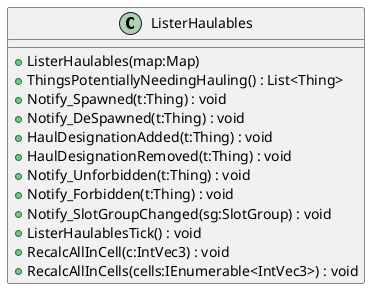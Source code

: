 @startuml
class ListerHaulables {
    + ListerHaulables(map:Map)
    + ThingsPotentiallyNeedingHauling() : List<Thing>
    + Notify_Spawned(t:Thing) : void
    + Notify_DeSpawned(t:Thing) : void
    + HaulDesignationAdded(t:Thing) : void
    + HaulDesignationRemoved(t:Thing) : void
    + Notify_Unforbidden(t:Thing) : void
    + Notify_Forbidden(t:Thing) : void
    + Notify_SlotGroupChanged(sg:SlotGroup) : void
    + ListerHaulablesTick() : void
    + RecalcAllInCell(c:IntVec3) : void
    + RecalcAllInCells(cells:IEnumerable<IntVec3>) : void
}
@enduml
